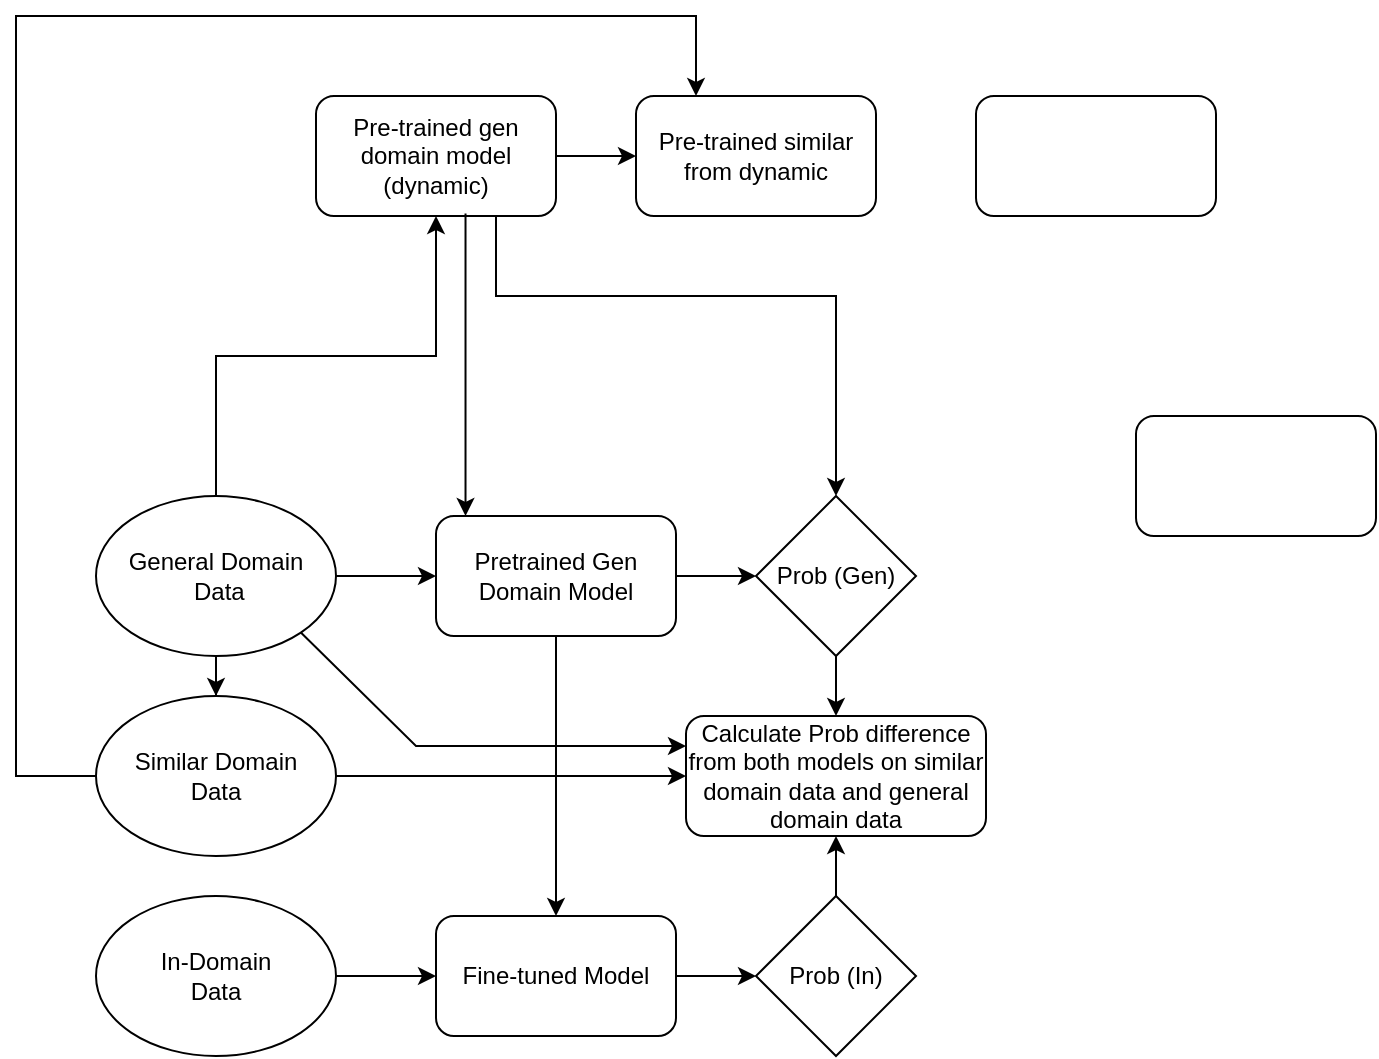 <mxfile version="21.2.9" type="github">
  <diagram name="Page-1" id="mLZ4j7zR7Z7BT_BTE5Zz">
    <mxGraphModel dx="992" dy="559" grid="1" gridSize="10" guides="1" tooltips="1" connect="1" arrows="1" fold="1" page="1" pageScale="1" pageWidth="850" pageHeight="1100" math="0" shadow="0">
      <root>
        <mxCell id="0" />
        <mxCell id="1" parent="0" />
        <mxCell id="Eh6haV8WGGXrohUfaxJO-6" value="" style="edgeStyle=orthogonalEdgeStyle;rounded=0;orthogonalLoop=1;jettySize=auto;html=1;" edge="1" parent="1" source="Eh6haV8WGGXrohUfaxJO-2" target="Eh6haV8WGGXrohUfaxJO-5">
          <mxGeometry relative="1" as="geometry" />
        </mxCell>
        <mxCell id="Eh6haV8WGGXrohUfaxJO-14" value="" style="edgeStyle=orthogonalEdgeStyle;rounded=0;orthogonalLoop=1;jettySize=auto;html=1;" edge="1" parent="1" source="Eh6haV8WGGXrohUfaxJO-2" target="Eh6haV8WGGXrohUfaxJO-3">
          <mxGeometry relative="1" as="geometry" />
        </mxCell>
        <mxCell id="Eh6haV8WGGXrohUfaxJO-26" value="" style="edgeStyle=orthogonalEdgeStyle;rounded=0;orthogonalLoop=1;jettySize=auto;html=1;" edge="1" parent="1" source="Eh6haV8WGGXrohUfaxJO-2" target="Eh6haV8WGGXrohUfaxJO-25">
          <mxGeometry relative="1" as="geometry" />
        </mxCell>
        <mxCell id="Eh6haV8WGGXrohUfaxJO-2" value="General Domain&lt;br&gt;&amp;nbsp;Data" style="ellipse;whiteSpace=wrap;html=1;" vertex="1" parent="1">
          <mxGeometry x="80" y="280" width="120" height="80" as="geometry" />
        </mxCell>
        <mxCell id="Eh6haV8WGGXrohUfaxJO-3" value="Similar Domain &lt;br&gt;Data" style="ellipse;whiteSpace=wrap;html=1;" vertex="1" parent="1">
          <mxGeometry x="80" y="380" width="120" height="80" as="geometry" />
        </mxCell>
        <mxCell id="Eh6haV8WGGXrohUfaxJO-10" value="" style="edgeStyle=orthogonalEdgeStyle;rounded=0;orthogonalLoop=1;jettySize=auto;html=1;" edge="1" parent="1" source="Eh6haV8WGGXrohUfaxJO-4" target="Eh6haV8WGGXrohUfaxJO-8">
          <mxGeometry relative="1" as="geometry" />
        </mxCell>
        <mxCell id="Eh6haV8WGGXrohUfaxJO-4" value="In-Domain &lt;br&gt;Data" style="ellipse;whiteSpace=wrap;html=1;" vertex="1" parent="1">
          <mxGeometry x="80" y="480" width="120" height="80" as="geometry" />
        </mxCell>
        <mxCell id="Eh6haV8WGGXrohUfaxJO-9" value="" style="edgeStyle=orthogonalEdgeStyle;rounded=0;orthogonalLoop=1;jettySize=auto;html=1;" edge="1" parent="1" source="Eh6haV8WGGXrohUfaxJO-5" target="Eh6haV8WGGXrohUfaxJO-8">
          <mxGeometry relative="1" as="geometry" />
        </mxCell>
        <mxCell id="Eh6haV8WGGXrohUfaxJO-22" value="" style="edgeStyle=orthogonalEdgeStyle;rounded=0;orthogonalLoop=1;jettySize=auto;html=1;" edge="1" parent="1" source="Eh6haV8WGGXrohUfaxJO-5" target="Eh6haV8WGGXrohUfaxJO-11">
          <mxGeometry relative="1" as="geometry" />
        </mxCell>
        <mxCell id="Eh6haV8WGGXrohUfaxJO-5" value="Pretrained Gen Domain Model" style="rounded=1;whiteSpace=wrap;html=1;" vertex="1" parent="1">
          <mxGeometry x="250" y="290" width="120" height="60" as="geometry" />
        </mxCell>
        <mxCell id="Eh6haV8WGGXrohUfaxJO-13" value="" style="edgeStyle=orthogonalEdgeStyle;rounded=0;orthogonalLoop=1;jettySize=auto;html=1;" edge="1" parent="1" source="Eh6haV8WGGXrohUfaxJO-8" target="Eh6haV8WGGXrohUfaxJO-12">
          <mxGeometry relative="1" as="geometry" />
        </mxCell>
        <mxCell id="Eh6haV8WGGXrohUfaxJO-8" value="Fine-tuned Model" style="whiteSpace=wrap;html=1;rounded=1;" vertex="1" parent="1">
          <mxGeometry x="250" y="490" width="120" height="60" as="geometry" />
        </mxCell>
        <mxCell id="Eh6haV8WGGXrohUfaxJO-19" value="" style="edgeStyle=orthogonalEdgeStyle;rounded=0;orthogonalLoop=1;jettySize=auto;html=1;" edge="1" parent="1" source="Eh6haV8WGGXrohUfaxJO-11" target="Eh6haV8WGGXrohUfaxJO-16">
          <mxGeometry relative="1" as="geometry" />
        </mxCell>
        <mxCell id="Eh6haV8WGGXrohUfaxJO-11" value="Prob (Gen)" style="rhombus;whiteSpace=wrap;html=1;" vertex="1" parent="1">
          <mxGeometry x="410" y="280" width="80" height="80" as="geometry" />
        </mxCell>
        <mxCell id="Eh6haV8WGGXrohUfaxJO-18" value="" style="edgeStyle=orthogonalEdgeStyle;rounded=0;orthogonalLoop=1;jettySize=auto;html=1;" edge="1" parent="1" source="Eh6haV8WGGXrohUfaxJO-12" target="Eh6haV8WGGXrohUfaxJO-16">
          <mxGeometry relative="1" as="geometry" />
        </mxCell>
        <mxCell id="Eh6haV8WGGXrohUfaxJO-12" value="Prob (In)" style="rhombus;whiteSpace=wrap;html=1;" vertex="1" parent="1">
          <mxGeometry x="410" y="480" width="80" height="80" as="geometry" />
        </mxCell>
        <mxCell id="Eh6haV8WGGXrohUfaxJO-16" value="Calculate Prob difference from both models on similar domain data and general domain data" style="rounded=1;whiteSpace=wrap;html=1;" vertex="1" parent="1">
          <mxGeometry x="375" y="390" width="150" height="60" as="geometry" />
        </mxCell>
        <mxCell id="Eh6haV8WGGXrohUfaxJO-17" value="" style="endArrow=classic;html=1;rounded=0;exitX=1;exitY=0.5;exitDx=0;exitDy=0;" edge="1" parent="1" source="Eh6haV8WGGXrohUfaxJO-3" target="Eh6haV8WGGXrohUfaxJO-16">
          <mxGeometry width="50" height="50" relative="1" as="geometry">
            <mxPoint x="400" y="490" as="sourcePoint" />
            <mxPoint x="450" y="440" as="targetPoint" />
          </mxGeometry>
        </mxCell>
        <mxCell id="Eh6haV8WGGXrohUfaxJO-21" value="" style="endArrow=classic;html=1;rounded=0;entryX=0;entryY=0.25;entryDx=0;entryDy=0;exitX=1;exitY=1;exitDx=0;exitDy=0;" edge="1" parent="1" source="Eh6haV8WGGXrohUfaxJO-2" target="Eh6haV8WGGXrohUfaxJO-16">
          <mxGeometry width="50" height="50" relative="1" as="geometry">
            <mxPoint x="400" y="490" as="sourcePoint" />
            <mxPoint x="450" y="440" as="targetPoint" />
            <Array as="points">
              <mxPoint x="240" y="405" />
            </Array>
          </mxGeometry>
        </mxCell>
        <mxCell id="Eh6haV8WGGXrohUfaxJO-34" value="" style="edgeStyle=orthogonalEdgeStyle;rounded=0;orthogonalLoop=1;jettySize=auto;html=1;" edge="1" parent="1" source="Eh6haV8WGGXrohUfaxJO-25" target="Eh6haV8WGGXrohUfaxJO-29">
          <mxGeometry relative="1" as="geometry" />
        </mxCell>
        <mxCell id="Eh6haV8WGGXrohUfaxJO-25" value="Pre-trained gen domain model (dynamic)" style="rounded=1;whiteSpace=wrap;html=1;" vertex="1" parent="1">
          <mxGeometry x="190" y="80" width="120" height="60" as="geometry" />
        </mxCell>
        <mxCell id="Eh6haV8WGGXrohUfaxJO-28" value="" style="rounded=1;whiteSpace=wrap;html=1;" vertex="1" parent="1">
          <mxGeometry x="600" y="240" width="120" height="60" as="geometry" />
        </mxCell>
        <mxCell id="Eh6haV8WGGXrohUfaxJO-29" value="Pre-trained similar from dynamic" style="rounded=1;whiteSpace=wrap;html=1;" vertex="1" parent="1">
          <mxGeometry x="350" y="80" width="120" height="60" as="geometry" />
        </mxCell>
        <mxCell id="Eh6haV8WGGXrohUfaxJO-30" value="" style="rounded=1;whiteSpace=wrap;html=1;" vertex="1" parent="1">
          <mxGeometry x="520" y="80" width="120" height="60" as="geometry" />
        </mxCell>
        <mxCell id="Eh6haV8WGGXrohUfaxJO-31" value="" style="endArrow=classic;html=1;rounded=0;exitX=0.75;exitY=1;exitDx=0;exitDy=0;entryX=0.5;entryY=0;entryDx=0;entryDy=0;" edge="1" parent="1" source="Eh6haV8WGGXrohUfaxJO-25" target="Eh6haV8WGGXrohUfaxJO-11">
          <mxGeometry width="50" height="50" relative="1" as="geometry">
            <mxPoint x="400" y="270" as="sourcePoint" />
            <mxPoint x="450" y="220" as="targetPoint" />
            <Array as="points">
              <mxPoint x="280" y="180" />
              <mxPoint x="450" y="180" />
            </Array>
          </mxGeometry>
        </mxCell>
        <mxCell id="Eh6haV8WGGXrohUfaxJO-32" value="" style="endArrow=classic;html=1;rounded=0;exitX=0.623;exitY=1.03;exitDx=0;exitDy=0;exitPerimeter=0;entryX=0.123;entryY=0.05;entryDx=0;entryDy=0;entryPerimeter=0;" edge="1" parent="1">
          <mxGeometry width="50" height="50" relative="1" as="geometry">
            <mxPoint x="264.76" y="138.8" as="sourcePoint" />
            <mxPoint x="264.76" y="290" as="targetPoint" />
          </mxGeometry>
        </mxCell>
        <mxCell id="Eh6haV8WGGXrohUfaxJO-33" value="" style="endArrow=classic;html=1;rounded=0;exitX=0;exitY=0.5;exitDx=0;exitDy=0;entryX=0.25;entryY=0;entryDx=0;entryDy=0;" edge="1" parent="1" source="Eh6haV8WGGXrohUfaxJO-3" target="Eh6haV8WGGXrohUfaxJO-29">
          <mxGeometry width="50" height="50" relative="1" as="geometry">
            <mxPoint x="400" y="270" as="sourcePoint" />
            <mxPoint x="450" y="220" as="targetPoint" />
            <Array as="points">
              <mxPoint x="40" y="420" />
              <mxPoint x="40" y="40" />
              <mxPoint x="380" y="40" />
            </Array>
          </mxGeometry>
        </mxCell>
      </root>
    </mxGraphModel>
  </diagram>
</mxfile>

